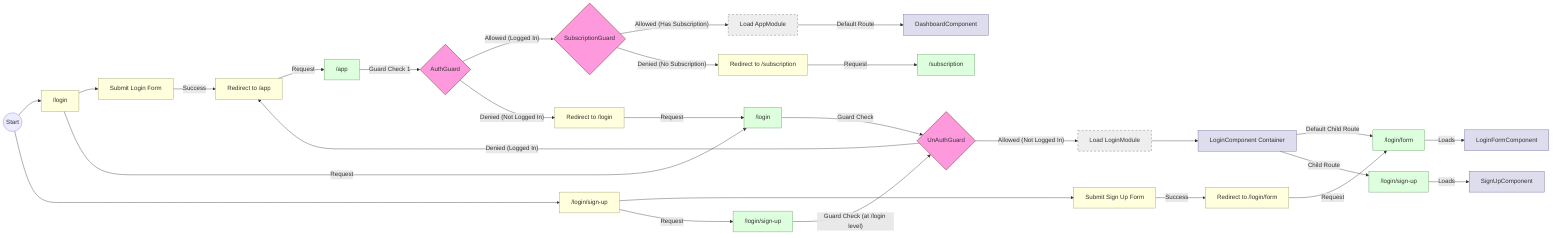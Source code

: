 graph LR
    %% User Actions section
    Start((Start)) --> NavLogin["/login"]
    NavLogin --> SubmitLogin[Submit Login Form]
    Start --> NavSignUp["/login/sign-up"]
    NavSignUp --> SubmitSignUp[Submit Sign Up Form]
    
    %% Application Flow section
    NavLogin -- Request --> R_Login["/login"]
    R_Login -- Guard Check --> G_UnAuth{UnAuthGuard}
    G_UnAuth -- "Allowed (Not Logged In)" --> LoadLoginMod[Load LoginModule]
    LoadLoginMod --> C_LoginComp[LoginComponent Container]
    C_LoginComp -- Default Child Route --> R_LoginForm["/login/form"]
    R_LoginForm -- Loads --> C_LoginFormComp[LoginFormComponent]
    
    NavSignUp -- Request --> R_SignUp["/login/sign-up"]
    R_SignUp -- "Guard Check (at /login level)" --> G_UnAuth
    C_LoginComp -- Child Route --> R_SignUpForm["/login/sign-up"]
    R_SignUpForm -- Loads --> C_SignUpComp[SignUpComponent]
    
    SubmitLogin -- Success --> RedirectApp[Redirect to /app]
    SubmitSignUp -- Success --> RedirectLogin[Redirect to /login/form]
    
    RedirectApp -- Request --> R_App["/app"]
    R_App -- "Guard Check 1" --> G_Auth{AuthGuard}
    G_Auth -- "Allowed (Logged In)" --> G_Sub{SubscriptionGuard}
    G_Sub -- "Allowed (Has Subscription)" --> LoadAppMod[Load AppModule]
    LoadAppMod -- Default Route --> C_Dashboard[DashboardComponent]
    
    G_UnAuth -- "Denied (Logged In)" --> RedirectApp
    G_Auth -- "Denied (Not Logged In)" --> RedirectLoginDenied[Redirect to /login]
    G_Sub -- "Denied (No Subscription)" --> RedirectSub[Redirect to /subscription]
    
    RedirectLogin -- Request --> R_LoginForm
    RedirectLoginDenied -- Request --> R_Login
    RedirectSub -- Request --> R_Subscription["/subscription"]
    
    %% Styling
    classDef guard fill:#f9d,stroke:#a66,stroke-width:2px
    classDef component fill:#dde,stroke:#669,stroke-width:1px
    classDef route fill:#dfd,stroke:#696,stroke-width:1px
    classDef action fill:#ffd,stroke:#996,stroke-width:1px
    classDef module fill:#eee,stroke:#666,stroke-width:1px,stroke-dasharray:5 5
    
    class G_UnAuth,G_Auth,G_Sub guard
    class C_LoginComp,C_LoginFormComp,C_SignUpComp,C_Dashboard component
    class R_Login,R_LoginForm,R_SignUp,R_SignUpForm,R_App,R_Subscription route
    class NavLogin,SubmitLogin,NavSignUp,SubmitSignUp,RedirectApp,RedirectLogin,RedirectLoginDenied,RedirectSub action
    class LoadLoginMod,LoadAppMod module